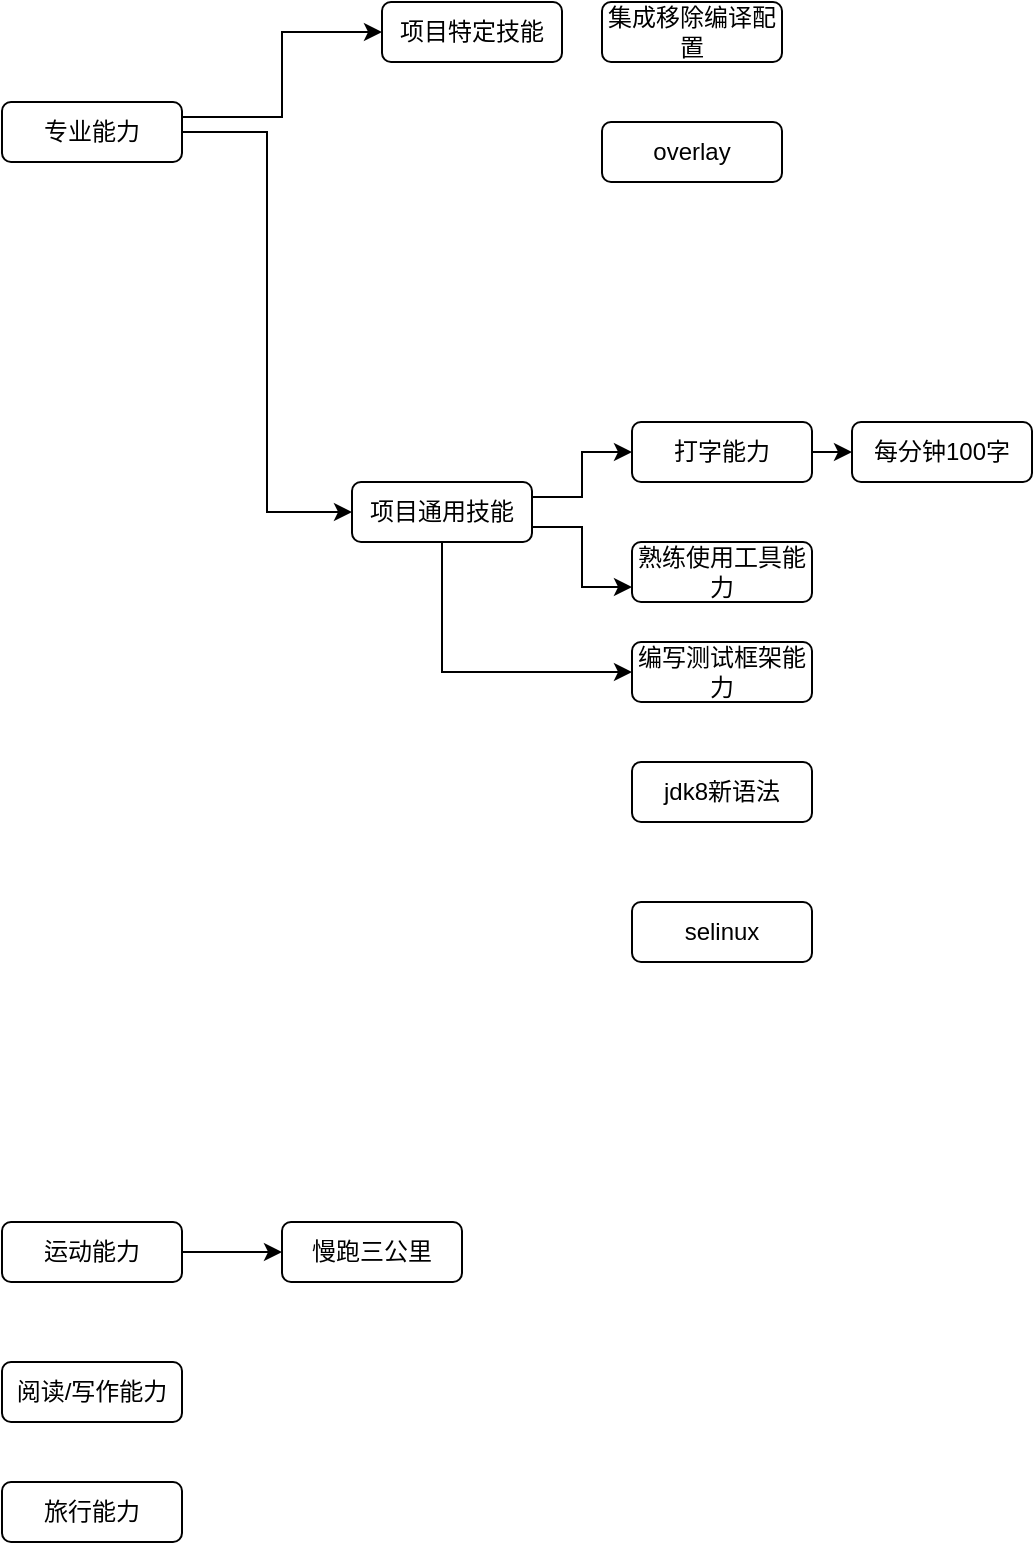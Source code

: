 <mxfile version="14.4.9" type="github" pages="2">
  <diagram name="Page-1" id="b7a7eaba-c6c5-6fbe-34ae-1d3a4219ac39">
    <mxGraphModel dx="782" dy="404" grid="1" gridSize="10" guides="1" tooltips="1" connect="1" arrows="1" fold="1" page="1" pageScale="1.5" pageWidth="1169" pageHeight="826" background="#ffffff" math="0" shadow="0">
      <root>
        <mxCell id="0" style=";html=1;" />
        <mxCell id="1" style=";html=1;" parent="0" />
        <mxCell id="4G2GctbEYuqO2iwRU9gP-28" style="edgeStyle=orthogonalEdgeStyle;rounded=0;orthogonalLoop=1;jettySize=auto;html=1;exitX=1;exitY=0.5;exitDx=0;exitDy=0;entryX=0;entryY=0.5;entryDx=0;entryDy=0;" parent="1" source="4G2GctbEYuqO2iwRU9gP-15" target="4G2GctbEYuqO2iwRU9gP-19" edge="1">
          <mxGeometry relative="1" as="geometry" />
        </mxCell>
        <mxCell id="4G2GctbEYuqO2iwRU9gP-30" style="edgeStyle=orthogonalEdgeStyle;rounded=0;orthogonalLoop=1;jettySize=auto;html=1;exitX=1;exitY=0.25;exitDx=0;exitDy=0;entryX=0;entryY=0.5;entryDx=0;entryDy=0;" parent="1" source="4G2GctbEYuqO2iwRU9gP-15" target="4G2GctbEYuqO2iwRU9gP-18" edge="1">
          <mxGeometry relative="1" as="geometry" />
        </mxCell>
        <mxCell id="4G2GctbEYuqO2iwRU9gP-15" value="专业能力" style="rounded=1;whiteSpace=wrap;html=1;" parent="1" vertex="1">
          <mxGeometry x="60" y="70" width="90" height="30" as="geometry" />
        </mxCell>
        <mxCell id="4G2GctbEYuqO2iwRU9gP-18" value="项目特定技能" style="rounded=1;whiteSpace=wrap;html=1;" parent="1" vertex="1">
          <mxGeometry x="250" y="20" width="90" height="30" as="geometry" />
        </mxCell>
        <mxCell id="4G2GctbEYuqO2iwRU9gP-38" style="edgeStyle=orthogonalEdgeStyle;rounded=0;orthogonalLoop=1;jettySize=auto;html=1;exitX=1;exitY=0.25;exitDx=0;exitDy=0;" parent="1" source="4G2GctbEYuqO2iwRU9gP-19" target="4G2GctbEYuqO2iwRU9gP-36" edge="1">
          <mxGeometry relative="1" as="geometry" />
        </mxCell>
        <mxCell id="4G2GctbEYuqO2iwRU9gP-40" style="edgeStyle=orthogonalEdgeStyle;rounded=0;orthogonalLoop=1;jettySize=auto;html=1;exitX=1;exitY=0.75;exitDx=0;exitDy=0;entryX=0;entryY=0.75;entryDx=0;entryDy=0;" parent="1" source="4G2GctbEYuqO2iwRU9gP-19" target="4G2GctbEYuqO2iwRU9gP-39" edge="1">
          <mxGeometry relative="1" as="geometry" />
        </mxCell>
        <mxCell id="4G2GctbEYuqO2iwRU9gP-44" style="edgeStyle=orthogonalEdgeStyle;rounded=0;orthogonalLoop=1;jettySize=auto;html=1;exitX=0.5;exitY=1;exitDx=0;exitDy=0;entryX=0;entryY=0.5;entryDx=0;entryDy=0;" parent="1" source="4G2GctbEYuqO2iwRU9gP-19" target="4G2GctbEYuqO2iwRU9gP-43" edge="1">
          <mxGeometry relative="1" as="geometry" />
        </mxCell>
        <mxCell id="4G2GctbEYuqO2iwRU9gP-19" value="项目通用技能" style="rounded=1;whiteSpace=wrap;html=1;" parent="1" vertex="1">
          <mxGeometry x="235" y="260" width="90" height="30" as="geometry" />
        </mxCell>
        <mxCell id="4G2GctbEYuqO2iwRU9gP-33" style="edgeStyle=orthogonalEdgeStyle;rounded=0;orthogonalLoop=1;jettySize=auto;html=1;exitX=1;exitY=0.5;exitDx=0;exitDy=0;entryX=0;entryY=0.5;entryDx=0;entryDy=0;" parent="1" source="4G2GctbEYuqO2iwRU9gP-31" target="4G2GctbEYuqO2iwRU9gP-32" edge="1">
          <mxGeometry relative="1" as="geometry" />
        </mxCell>
        <mxCell id="4G2GctbEYuqO2iwRU9gP-31" value="运动能力" style="rounded=1;whiteSpace=wrap;html=1;" parent="1" vertex="1">
          <mxGeometry x="60" y="630" width="90" height="30" as="geometry" />
        </mxCell>
        <mxCell id="4G2GctbEYuqO2iwRU9gP-32" value="慢跑三公里" style="rounded=1;whiteSpace=wrap;html=1;" parent="1" vertex="1">
          <mxGeometry x="200" y="630" width="90" height="30" as="geometry" />
        </mxCell>
        <mxCell id="4G2GctbEYuqO2iwRU9gP-34" value="阅读/写作能力" style="rounded=1;whiteSpace=wrap;html=1;" parent="1" vertex="1">
          <mxGeometry x="60" y="700" width="90" height="30" as="geometry" />
        </mxCell>
        <mxCell id="4G2GctbEYuqO2iwRU9gP-35" value="旅行能力" style="rounded=1;whiteSpace=wrap;html=1;" parent="1" vertex="1">
          <mxGeometry x="60" y="760" width="90" height="30" as="geometry" />
        </mxCell>
        <mxCell id="4G2GctbEYuqO2iwRU9gP-42" style="edgeStyle=orthogonalEdgeStyle;rounded=0;orthogonalLoop=1;jettySize=auto;html=1;exitX=1;exitY=0.5;exitDx=0;exitDy=0;entryX=0;entryY=0.5;entryDx=0;entryDy=0;" parent="1" source="4G2GctbEYuqO2iwRU9gP-36" target="4G2GctbEYuqO2iwRU9gP-37" edge="1">
          <mxGeometry relative="1" as="geometry" />
        </mxCell>
        <mxCell id="4G2GctbEYuqO2iwRU9gP-36" value="打字能力" style="rounded=1;whiteSpace=wrap;html=1;" parent="1" vertex="1">
          <mxGeometry x="375" y="230" width="90" height="30" as="geometry" />
        </mxCell>
        <mxCell id="4G2GctbEYuqO2iwRU9gP-37" value="每分钟100字" style="rounded=1;whiteSpace=wrap;html=1;" parent="1" vertex="1">
          <mxGeometry x="485" y="230" width="90" height="30" as="geometry" />
        </mxCell>
        <mxCell id="4G2GctbEYuqO2iwRU9gP-39" value="熟练使用工具能力" style="rounded=1;whiteSpace=wrap;html=1;" parent="1" vertex="1">
          <mxGeometry x="375" y="290" width="90" height="30" as="geometry" />
        </mxCell>
        <mxCell id="4G2GctbEYuqO2iwRU9gP-43" value="编写测试框架能力" style="rounded=1;whiteSpace=wrap;html=1;" parent="1" vertex="1">
          <mxGeometry x="375" y="340" width="90" height="30" as="geometry" />
        </mxCell>
        <mxCell id="4G2GctbEYuqO2iwRU9gP-45" value="selinux" style="rounded=1;whiteSpace=wrap;html=1;" parent="1" vertex="1">
          <mxGeometry x="375" y="470" width="90" height="30" as="geometry" />
        </mxCell>
        <mxCell id="4G2GctbEYuqO2iwRU9gP-46" value="jdk8新语法" style="rounded=1;whiteSpace=wrap;html=1;" parent="1" vertex="1">
          <mxGeometry x="375" y="400" width="90" height="30" as="geometry" />
        </mxCell>
        <mxCell id="4G2GctbEYuqO2iwRU9gP-49" value="overlay" style="rounded=1;whiteSpace=wrap;html=1;" parent="1" vertex="1">
          <mxGeometry x="360" y="80" width="90" height="30" as="geometry" />
        </mxCell>
        <mxCell id="4G2GctbEYuqO2iwRU9gP-50" value="集成移除编译配置" style="rounded=1;whiteSpace=wrap;html=1;" parent="1" vertex="1">
          <mxGeometry x="360" y="20" width="90" height="30" as="geometry" />
        </mxCell>
      </root>
    </mxGraphModel>
  </diagram>
  <diagram id="96DNkac4COL9d4lmBQt1" name="占星符号">
    <mxGraphModel dx="782" dy="404" grid="1" gridSize="10" guides="1" tooltips="1" connect="1" arrows="1" fold="1" page="1" pageScale="1" pageWidth="850" pageHeight="1100" math="0" shadow="0">
      <root>
        <mxCell id="i1gRUQjPnSiqwoPiLJq--0" />
        <mxCell id="i1gRUQjPnSiqwoPiLJq--1" parent="i1gRUQjPnSiqwoPiLJq--0" />
        <mxCell id="i1gRUQjPnSiqwoPiLJq--2" value="&lt;div&gt;射手&lt;/div&gt;&lt;div&gt;吉普赛人/学生/哲学家&lt;br&gt;&lt;/div&gt;" style="ellipse;whiteSpace=wrap;html=1;" parent="i1gRUQjPnSiqwoPiLJq--1" vertex="1">
          <mxGeometry x="60" y="130" width="120" height="80" as="geometry" />
        </mxCell>
        <mxCell id="i1gRUQjPnSiqwoPiLJq--3" value="&lt;div&gt;摩羯&lt;br&gt;&lt;/div&gt;&lt;div&gt;隐者/父亲/总理&lt;br&gt;&lt;/div&gt;" style="ellipse;whiteSpace=wrap;html=1;" parent="i1gRUQjPnSiqwoPiLJq--1" vertex="1">
          <mxGeometry x="60" y="240" width="120" height="80" as="geometry" />
        </mxCell>
        <mxCell id="i1gRUQjPnSiqwoPiLJq--4" value="&lt;div&gt;天枰&lt;br&gt;&lt;/div&gt;&lt;div&gt;恋人/艺术家/调解人&lt;br&gt;&lt;/div&gt;" style="ellipse;whiteSpace=wrap;html=1;" parent="i1gRUQjPnSiqwoPiLJq--1" vertex="1">
          <mxGeometry x="60" y="20" width="120" height="80" as="geometry" />
        </mxCell>
        <mxCell id="i1gRUQjPnSiqwoPiLJq--5" value="&lt;div&gt;水瓶&lt;br&gt;&lt;/div&gt;&lt;div&gt;天才/革新者/说真话的人/科学家/被放逐者&lt;br&gt;&lt;/div&gt;" style="ellipse;whiteSpace=wrap;html=1;" parent="i1gRUQjPnSiqwoPiLJq--1" vertex="1">
          <mxGeometry x="230" y="20" width="120" height="80" as="geometry" />
        </mxCell>
        <mxCell id="i1gRUQjPnSiqwoPiLJq--6" value="&lt;div&gt;天蝎&lt;br&gt;&lt;/div&gt;&lt;div&gt;侦探/魔法师/催眠师&lt;br&gt;&lt;/div&gt;" style="ellipse;whiteSpace=wrap;html=1;" parent="i1gRUQjPnSiqwoPiLJq--1" vertex="1">
          <mxGeometry x="240" y="130" width="120" height="80" as="geometry" />
        </mxCell>
        <mxCell id="i1gRUQjPnSiqwoPiLJq--7" value="&lt;div&gt;月亮&lt;/div&gt;&lt;div&gt;那类体验对我快乐最重要？&lt;/div&gt;&lt;div&gt;&lt;br&gt;&lt;/div&gt;当我被情绪和非理智占据时我怎样表达他们？" style="rounded=1;whiteSpace=wrap;html=1;" parent="i1gRUQjPnSiqwoPiLJq--1" vertex="1">
          <mxGeometry x="40" y="640" width="120" height="140" as="geometry" />
        </mxCell>
        <mxCell id="i1gRUQjPnSiqwoPiLJq--8" value="&lt;div&gt;太阳&lt;/div&gt;&lt;div&gt;哪些经验能够帮我加强和认清个人形象？&lt;br&gt;&lt;/div&gt;&lt;div&gt;&lt;br&gt;&lt;/div&gt;我在哪里可以找到和扩展我的个人力量？" style="rounded=1;whiteSpace=wrap;html=1;direction=south;" parent="i1gRUQjPnSiqwoPiLJq--1" vertex="1">
          <mxGeometry x="50" y="1220" width="100" height="120" as="geometry" />
        </mxCell>
        <mxCell id="i1gRUQjPnSiqwoPiLJq--9" value="&lt;div&gt;水星&lt;/div&gt;&lt;div&gt;我智力和交流的长处是什么？&lt;/div&gt;&lt;div&gt;&lt;br&gt;&lt;/div&gt;&lt;div&gt;我智力和交流的弱点是什么？&lt;/div&gt;&lt;div&gt;&lt;br&gt;&lt;/div&gt;" style="rounded=1;whiteSpace=wrap;html=1;" parent="i1gRUQjPnSiqwoPiLJq--1" vertex="1">
          <mxGeometry x="40" y="440" width="120" height="110" as="geometry" />
        </mxCell>
        <mxCell id="i1gRUQjPnSiqwoPiLJq--10" value="&lt;div&gt;金星&lt;/div&gt;&lt;div&gt;我如何冷静下来？&lt;/div&gt;&lt;div&gt;&lt;br&gt;&lt;/div&gt;&lt;div&gt;我可以从伴侣哪里得到什么？&lt;/div&gt;&lt;div&gt;&lt;br&gt;&lt;/div&gt;&lt;div&gt;我能够给一段关系带来什么？&lt;br&gt;&lt;/div&gt;" style="rounded=1;whiteSpace=wrap;html=1;" parent="i1gRUQjPnSiqwoPiLJq--1" vertex="1">
          <mxGeometry x="270" y="440" width="120" height="140" as="geometry" />
        </mxCell>
        <mxCell id="i1gRUQjPnSiqwoPiLJq--11" value="&lt;div&gt;火星&lt;/div&gt;&lt;div&gt;我必须面对什么战斗？&lt;/div&gt;&lt;div&gt;&lt;br&gt;&lt;/div&gt;&lt;div&gt;如果我不想进行没有意义的冲突和斗争，我必须在哪里变得更加肯定自己？&lt;/div&gt;&lt;div&gt;&lt;br&gt;&lt;/div&gt;&lt;div&gt;怎样才能磨砺我的意志？&lt;/div&gt;&lt;div&gt;&lt;br&gt;&lt;/div&gt;&lt;div&gt;我怎样表达自己的积极性？&lt;br&gt;&lt;/div&gt;" style="rounded=1;whiteSpace=wrap;html=1;" parent="i1gRUQjPnSiqwoPiLJq--1" vertex="1">
          <mxGeometry x="260" y="640" width="120" height="240" as="geometry" />
        </mxCell>
        <mxCell id="QBj3ParcAXxJa3zRPNkZ-0" value="&lt;div&gt;木星&lt;br&gt;&lt;/div&gt;&lt;div&gt;哪些体验会使我对自己和生活更有信心？&lt;/div&gt;&lt;div&gt;&lt;br&gt;&lt;/div&gt;在哪些方面我可能会想当然？" style="rounded=1;whiteSpace=wrap;html=1;" vertex="1" parent="i1gRUQjPnSiqwoPiLJq--1">
          <mxGeometry x="450" y="640" width="120" height="140" as="geometry" />
        </mxCell>
        <mxCell id="QBj3ParcAXxJa3zRPNkZ-1" value="&lt;div&gt;土星&lt;br&gt;&lt;/div&gt;&lt;div&gt;在生活中哪些领域我必须独自行动？&lt;/div&gt;&lt;div&gt;&lt;br&gt;&lt;/div&gt;&lt;div&gt;在哪些方面我缺乏自律将让我很快后悔？&lt;/div&gt;&lt;div&gt;&lt;br&gt;&lt;/div&gt;&lt;div&gt;我梦想和信念的能力在哪些地方将受到严峻考验？&lt;br&gt;&lt;/div&gt;" style="rounded=1;whiteSpace=wrap;html=1;" vertex="1" parent="i1gRUQjPnSiqwoPiLJq--1">
          <mxGeometry x="620" y="640" width="120" height="160" as="geometry" />
        </mxCell>
        <mxCell id="QBj3ParcAXxJa3zRPNkZ-2" value="&lt;div&gt;天王星&lt;br&gt;&lt;/div&gt;&lt;div&gt;我必须在生命的那个部分即使得不到认同也乐意前进？&lt;br&gt;&lt;/div&gt;&lt;div&gt;&lt;br&gt;&lt;/div&gt;&lt;div&gt;我必须在哪里学会打破规则走自己的路？&lt;/div&gt;&lt;div&gt;&lt;br&gt;&lt;/div&gt;&lt;div&gt;我会在哪里不断接收误导人的意见？&lt;/div&gt;&lt;div&gt;&lt;br&gt;&lt;/div&gt;&lt;div&gt;我注定挑战和冒犯那些权威？&lt;br&gt;&lt;/div&gt;&lt;div&gt;&lt;br&gt;&lt;/div&gt;&lt;div&gt;&lt;br&gt;&lt;/div&gt;" style="rounded=1;whiteSpace=wrap;html=1;" vertex="1" parent="i1gRUQjPnSiqwoPiLJq--1">
          <mxGeometry x="40" y="920" width="120" height="250" as="geometry" />
        </mxCell>
        <mxCell id="QBj3ParcAXxJa3zRPNkZ-3" value="&lt;div&gt;海王星&lt;br&gt;&lt;/div&gt;&lt;div&gt;在哪些领域我必须降低逻辑的重要性，而强调直觉功能？&lt;br&gt;&lt;/div&gt;&lt;div&gt;&lt;br&gt;&lt;/div&gt;&lt;div&gt;在哪些领域狭隘的自我利益，对我最不利并产生破坏性？&lt;/div&gt;&lt;div&gt;&lt;br&gt;&lt;/div&gt;在哪些领域，我最容易将愿望和恐惧当成现实？&lt;br&gt;&lt;div&gt;&lt;br&gt;&lt;/div&gt;&lt;div&gt;&lt;br&gt;&lt;/div&gt;" style="rounded=1;whiteSpace=wrap;html=1;" vertex="1" parent="i1gRUQjPnSiqwoPiLJq--1">
          <mxGeometry x="270" y="920" width="120" height="250" as="geometry" />
        </mxCell>
        <mxCell id="QBj3ParcAXxJa3zRPNkZ-4" value="&lt;div&gt;冥王星&lt;br&gt;&lt;/div&gt;&lt;div&gt;在我生活中我到哪里去找持久的意义？&lt;br&gt;&lt;/div&gt;&lt;div&gt;&lt;br&gt;&lt;/div&gt;&lt;div&gt;在我的内在我到哪里去找这个世界非常需要的智慧？&lt;/div&gt;&lt;div&gt;&lt;br&gt;&lt;/div&gt;在什么地方我必须小心，不要有教条，肆无忌惮或暴君的行为？&lt;br&gt;&lt;div&gt;&lt;br&gt;&lt;/div&gt;&lt;div&gt;&lt;br&gt;&lt;/div&gt;" style="rounded=1;whiteSpace=wrap;html=1;" vertex="1" parent="i1gRUQjPnSiqwoPiLJq--1">
          <mxGeometry x="490" y="920" width="120" height="250" as="geometry" />
        </mxCell>
      </root>
    </mxGraphModel>
  </diagram>
</mxfile>

